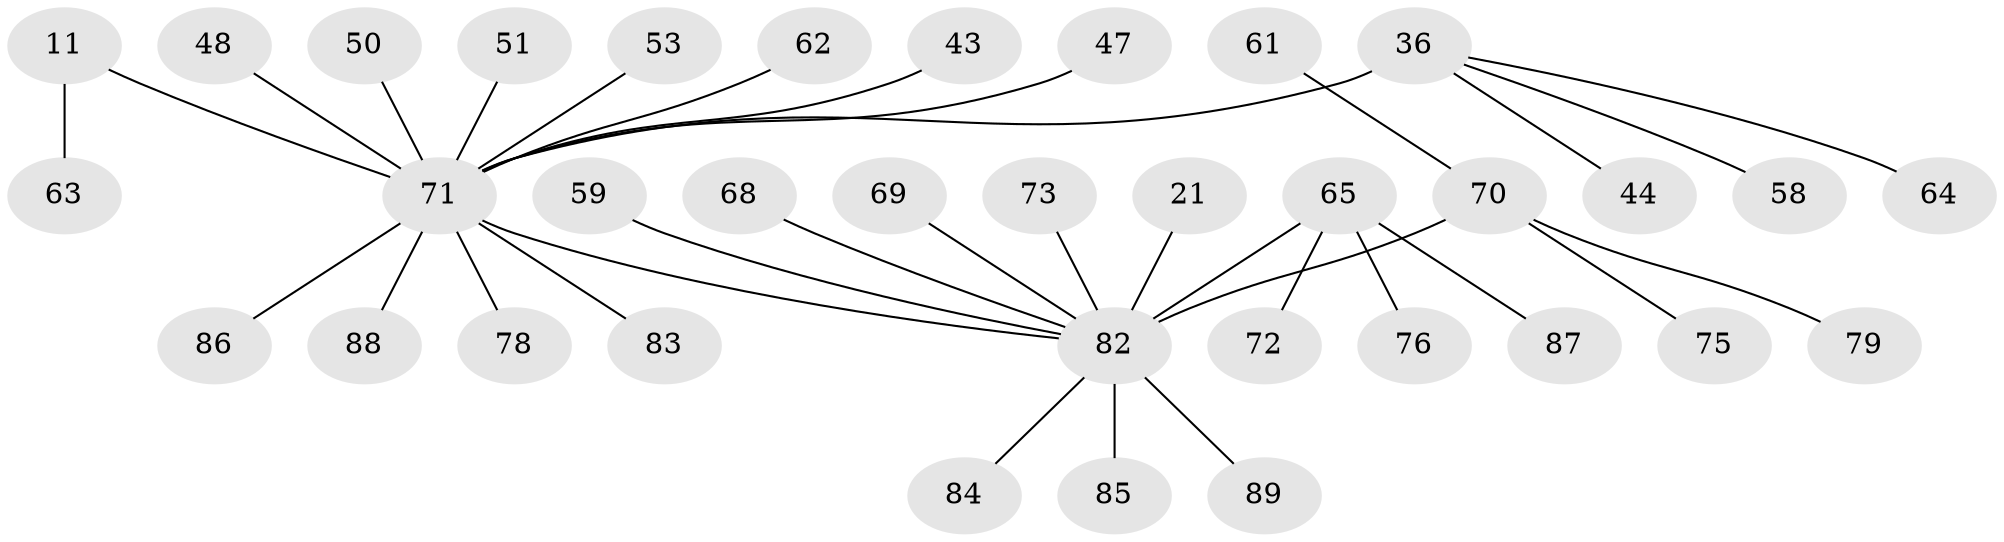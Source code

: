// original degree distribution, {5: 0.056179775280898875, 8: 0.0449438202247191, 11: 0.033707865168539325, 6: 0.056179775280898875, 9: 0.011235955056179775, 3: 0.011235955056179775, 4: 0.02247191011235955, 7: 0.011235955056179775, 1: 0.6404494382022472, 2: 0.11235955056179775}
// Generated by graph-tools (version 1.1) at 2025/57/03/04/25 21:57:39]
// undirected, 35 vertices, 34 edges
graph export_dot {
graph [start="1"]
  node [color=gray90,style=filled];
  11 [super="+10"];
  21;
  36 [super="+3"];
  43;
  44;
  47;
  48;
  50;
  51;
  53;
  58;
  59;
  61;
  62;
  63;
  64;
  65 [super="+33+37+52+54"];
  68 [super="+34"];
  69;
  70 [super="+38+20+60"];
  71 [super="+12+28+31"];
  72;
  73;
  75;
  76;
  78;
  79;
  82 [super="+77+8+81"];
  83;
  84;
  85;
  86 [super="+67"];
  87;
  88;
  89 [super="+40"];
  11 -- 63;
  11 -- 71 [weight=4];
  21 -- 82;
  36 -- 64;
  36 -- 58;
  36 -- 44;
  36 -- 71 [weight=5];
  43 -- 71;
  47 -- 71;
  48 -- 71;
  50 -- 71;
  51 -- 71;
  53 -- 71;
  59 -- 82;
  61 -- 70;
  62 -- 71;
  65 -- 72;
  65 -- 76;
  65 -- 87;
  65 -- 82 [weight=4];
  68 -- 82;
  69 -- 82;
  70 -- 82 [weight=9];
  70 -- 75;
  70 -- 79;
  71 -- 78;
  71 -- 82 [weight=7];
  71 -- 83;
  71 -- 86;
  71 -- 88;
  73 -- 82;
  82 -- 84;
  82 -- 89;
  82 -- 85;
}
